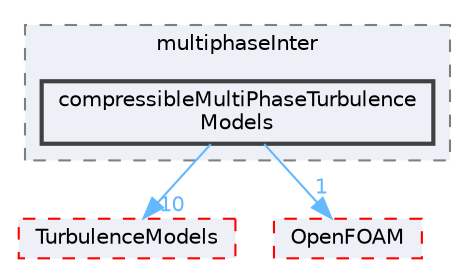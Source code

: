 digraph "src/phaseSystemModels/multiphaseInter/compressibleMultiPhaseTurbulenceModels"
{
 // LATEX_PDF_SIZE
  bgcolor="transparent";
  edge [fontname=Helvetica,fontsize=10,labelfontname=Helvetica,labelfontsize=10];
  node [fontname=Helvetica,fontsize=10,shape=box,height=0.2,width=0.4];
  compound=true
  subgraph clusterdir_9528c7bf1eeedd507a266eda5207d7d4 {
    graph [ bgcolor="#edf0f7", pencolor="grey50", label="multiphaseInter", fontname=Helvetica,fontsize=10 style="filled,dashed", URL="dir_9528c7bf1eeedd507a266eda5207d7d4.html",tooltip=""]
  dir_eef0d8625415b14c28def1a8465dd6db [label="compressibleMultiPhaseTurbulence\lModels", fillcolor="#edf0f7", color="grey25", style="filled,bold", URL="dir_eef0d8625415b14c28def1a8465dd6db.html",tooltip=""];
  }
  dir_1eda626aeac0f0ad2848c36acaa5d501 [label="TurbulenceModels", fillcolor="#edf0f7", color="red", style="filled,dashed", URL="dir_1eda626aeac0f0ad2848c36acaa5d501.html",tooltip=""];
  dir_c5473ff19b20e6ec4dfe5c310b3778a8 [label="OpenFOAM", fillcolor="#edf0f7", color="red", style="filled,dashed", URL="dir_c5473ff19b20e6ec4dfe5c310b3778a8.html",tooltip=""];
  dir_eef0d8625415b14c28def1a8465dd6db->dir_1eda626aeac0f0ad2848c36acaa5d501 [headlabel="10", labeldistance=1.5 headhref="dir_000594_004143.html" href="dir_000594_004143.html" color="steelblue1" fontcolor="steelblue1"];
  dir_eef0d8625415b14c28def1a8465dd6db->dir_c5473ff19b20e6ec4dfe5c310b3778a8 [headlabel="1", labeldistance=1.5 headhref="dir_000594_002695.html" href="dir_000594_002695.html" color="steelblue1" fontcolor="steelblue1"];
}
